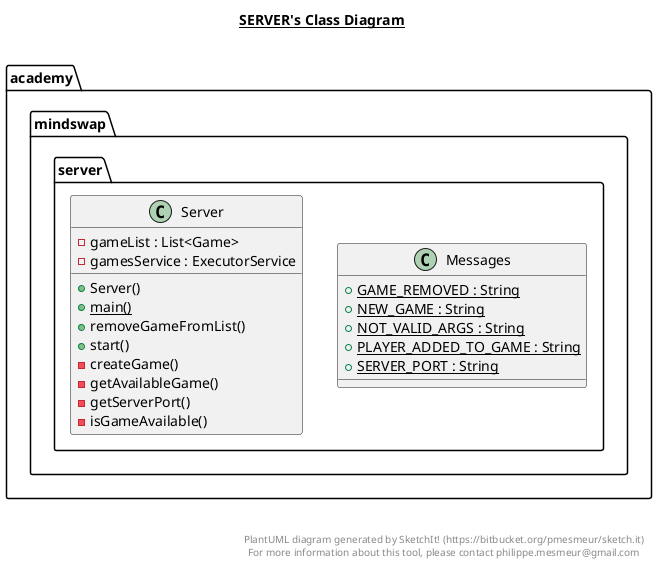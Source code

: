 @startuml

title __SERVER's Class Diagram__\n

  namespace academy.mindswap.server {
    class academy.mindswap.server.Messages {
        {static} + GAME_REMOVED : String
        {static} + NEW_GAME : String
        {static} + NOT_VALID_ARGS : String
        {static} + PLAYER_ADDED_TO_GAME : String
        {static} + SERVER_PORT : String
    }
  }
  

  namespace academy.mindswap.server {
    class academy.mindswap.server.Server {
        - gameList : List<Game>
        - gamesService : ExecutorService
        + Server()
        {static} + main()
        + removeGameFromList()
        + start()
        - createGame()
        - getAvailableGame()
        - getServerPort()
        - isGameAvailable()
    }
  }
  



right footer


PlantUML diagram generated by SketchIt! (https://bitbucket.org/pmesmeur/sketch.it)
For more information about this tool, please contact philippe.mesmeur@gmail.com
endfooter

@enduml
